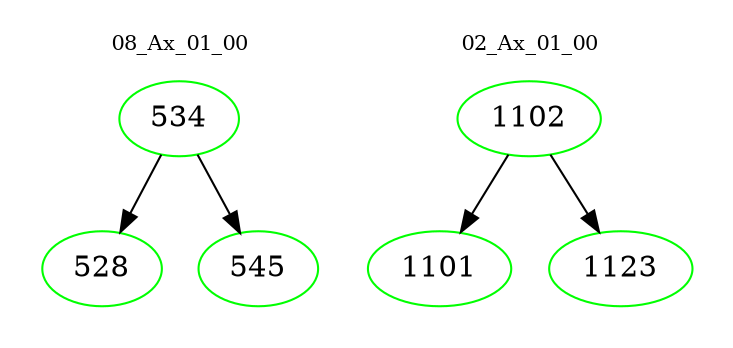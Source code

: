 digraph{
subgraph cluster_0 {
color = white
label = "08_Ax_01_00";
fontsize=10;
T0_534 [label="534", color="green"]
T0_534 -> T0_528 [color="black"]
T0_528 [label="528", color="green"]
T0_534 -> T0_545 [color="black"]
T0_545 [label="545", color="green"]
}
subgraph cluster_1 {
color = white
label = "02_Ax_01_00";
fontsize=10;
T1_1102 [label="1102", color="green"]
T1_1102 -> T1_1101 [color="black"]
T1_1101 [label="1101", color="green"]
T1_1102 -> T1_1123 [color="black"]
T1_1123 [label="1123", color="green"]
}
}
